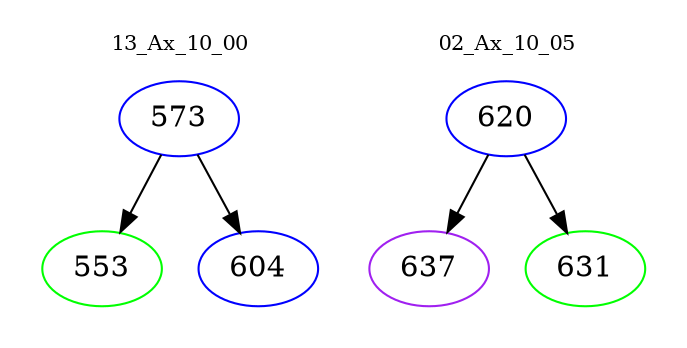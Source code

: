 digraph{
subgraph cluster_0 {
color = white
label = "13_Ax_10_00";
fontsize=10;
T0_573 [label="573", color="blue"]
T0_573 -> T0_553 [color="black"]
T0_553 [label="553", color="green"]
T0_573 -> T0_604 [color="black"]
T0_604 [label="604", color="blue"]
}
subgraph cluster_1 {
color = white
label = "02_Ax_10_05";
fontsize=10;
T1_620 [label="620", color="blue"]
T1_620 -> T1_637 [color="black"]
T1_637 [label="637", color="purple"]
T1_620 -> T1_631 [color="black"]
T1_631 [label="631", color="green"]
}
}
